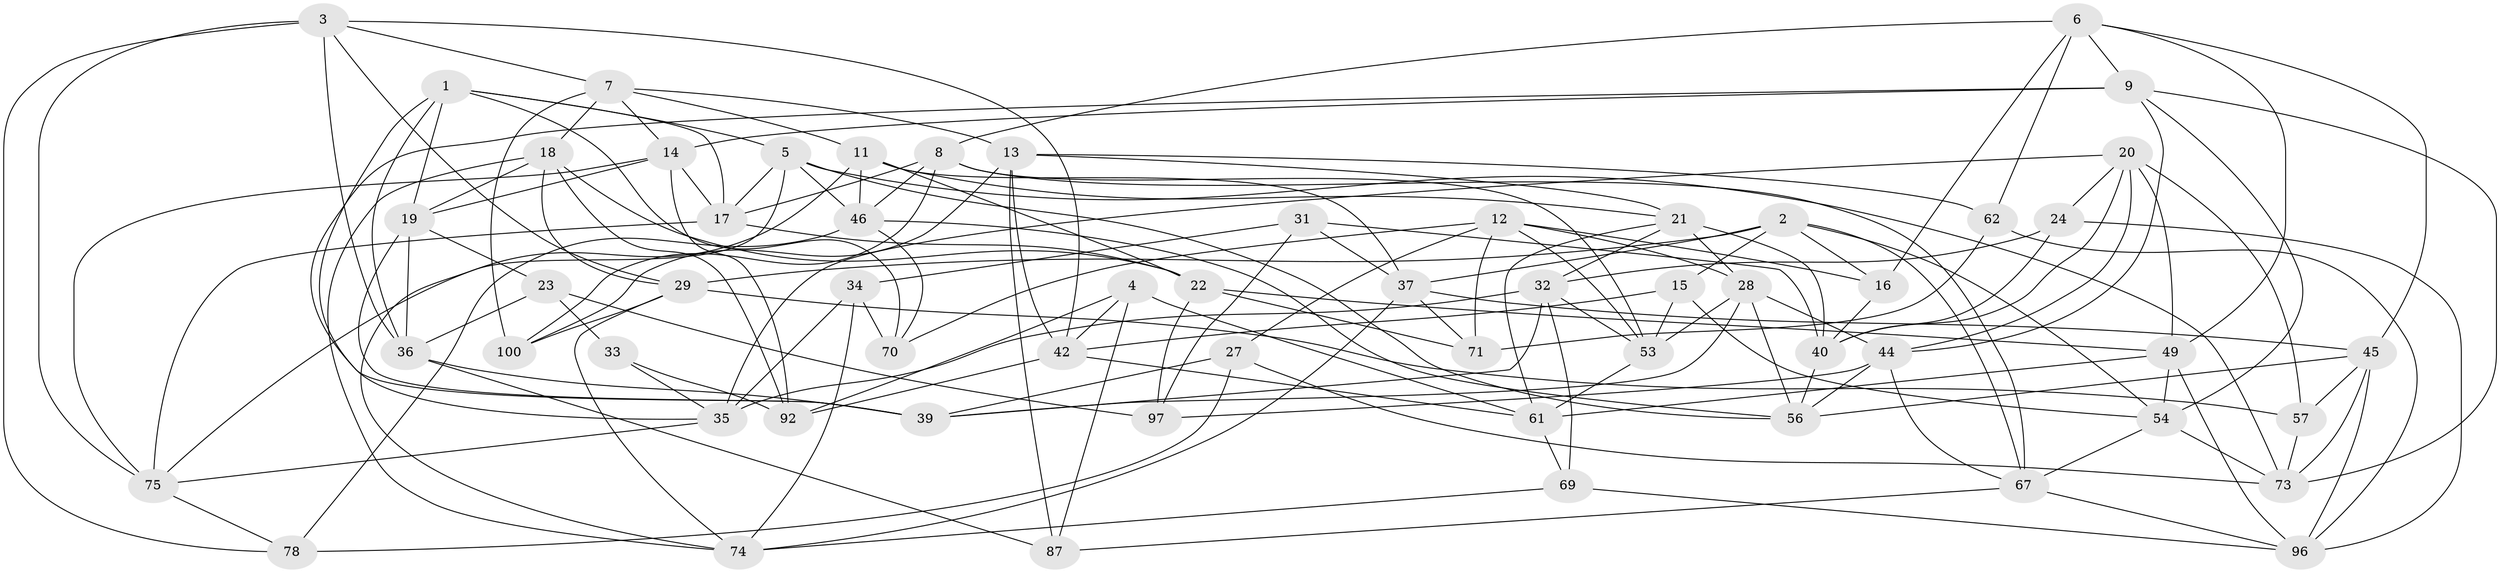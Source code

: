 // original degree distribution, {4: 1.0}
// Generated by graph-tools (version 1.1) at 2025/39/02/21/25 10:39:01]
// undirected, 59 vertices, 158 edges
graph export_dot {
graph [start="1"]
  node [color=gray90,style=filled];
  1 [super="+43"];
  2 [super="+58"];
  3 [super="+89"];
  4;
  5 [super="+38"];
  6 [super="+94"];
  7 [super="+10"];
  8 [super="+64"];
  9 [super="+83"];
  11 [super="+47"];
  12 [super="+66"];
  13 [super="+26"];
  14 [super="+85"];
  15;
  16;
  17 [super="+41"];
  18 [super="+79"];
  19 [super="+51"];
  20 [super="+25"];
  21 [super="+72"];
  22 [super="+60"];
  23;
  24;
  27;
  28 [super="+30"];
  29 [super="+84"];
  31;
  32 [super="+63"];
  33;
  34;
  35 [super="+50"];
  36 [super="+59"];
  37 [super="+55"];
  39 [super="+80"];
  40 [super="+52"];
  42 [super="+48"];
  44 [super="+81"];
  45 [super="+68"];
  46 [super="+90"];
  49 [super="+65"];
  53 [super="+76"];
  54 [super="+82"];
  56 [super="+86"];
  57;
  61 [super="+91"];
  62;
  67 [super="+95"];
  69;
  70;
  71;
  73 [super="+93"];
  74 [super="+77"];
  75 [super="+88"];
  78;
  87;
  92 [super="+98"];
  96 [super="+99"];
  97;
  100;
  1 -- 5;
  1 -- 17;
  1 -- 70;
  1 -- 39;
  1 -- 36;
  1 -- 19;
  2 -- 67;
  2 -- 16;
  2 -- 37;
  2 -- 54;
  2 -- 15;
  2 -- 29;
  3 -- 78;
  3 -- 36;
  3 -- 7;
  3 -- 75;
  3 -- 42;
  3 -- 29;
  4 -- 87;
  4 -- 61;
  4 -- 42;
  4 -- 92;
  5 -- 73;
  5 -- 56;
  5 -- 46;
  5 -- 74;
  5 -- 17;
  6 -- 45;
  6 -- 62;
  6 -- 49;
  6 -- 8;
  6 -- 16;
  6 -- 9;
  7 -- 100;
  7 -- 13;
  7 -- 18;
  7 -- 11;
  7 -- 14;
  8 -- 46;
  8 -- 67;
  8 -- 100;
  8 -- 53;
  8 -- 17;
  9 -- 35;
  9 -- 44;
  9 -- 73;
  9 -- 54;
  9 -- 14;
  11 -- 37;
  11 -- 75;
  11 -- 46;
  11 -- 22;
  11 -- 21;
  12 -- 71;
  12 -- 53;
  12 -- 27;
  12 -- 16;
  12 -- 28;
  12 -- 70;
  13 -- 100;
  13 -- 87;
  13 -- 42;
  13 -- 21;
  13 -- 62;
  14 -- 75;
  14 -- 17;
  14 -- 19;
  14 -- 92;
  15 -- 54;
  15 -- 42;
  15 -- 53;
  16 -- 40;
  17 -- 22;
  17 -- 75;
  18 -- 74;
  18 -- 22;
  18 -- 92;
  18 -- 29;
  18 -- 19;
  19 -- 23;
  19 -- 39;
  19 -- 36;
  20 -- 24;
  20 -- 44;
  20 -- 35;
  20 -- 40;
  20 -- 57;
  20 -- 49;
  21 -- 32;
  21 -- 28;
  21 -- 40;
  21 -- 61;
  22 -- 71;
  22 -- 49;
  22 -- 97;
  23 -- 33;
  23 -- 36;
  23 -- 97;
  24 -- 32;
  24 -- 40;
  24 -- 96;
  27 -- 78;
  27 -- 39;
  27 -- 73;
  28 -- 53;
  28 -- 56;
  28 -- 44;
  28 -- 39;
  29 -- 74;
  29 -- 100;
  29 -- 57;
  31 -- 97;
  31 -- 34;
  31 -- 40;
  31 -- 37;
  32 -- 69;
  32 -- 35;
  32 -- 53;
  32 -- 39;
  33 -- 92 [weight=2];
  33 -- 35;
  34 -- 70;
  34 -- 74;
  34 -- 35;
  35 -- 75;
  36 -- 87;
  36 -- 39;
  37 -- 71;
  37 -- 45;
  37 -- 74;
  40 -- 56;
  42 -- 92;
  42 -- 61;
  44 -- 56;
  44 -- 97;
  44 -- 67;
  45 -- 57;
  45 -- 96;
  45 -- 56;
  45 -- 73;
  46 -- 56;
  46 -- 70;
  46 -- 78;
  49 -- 61;
  49 -- 96;
  49 -- 54;
  53 -- 61;
  54 -- 73;
  54 -- 67;
  57 -- 73;
  61 -- 69;
  62 -- 71;
  62 -- 96;
  67 -- 87;
  67 -- 96;
  69 -- 96;
  69 -- 74;
  75 -- 78;
}
